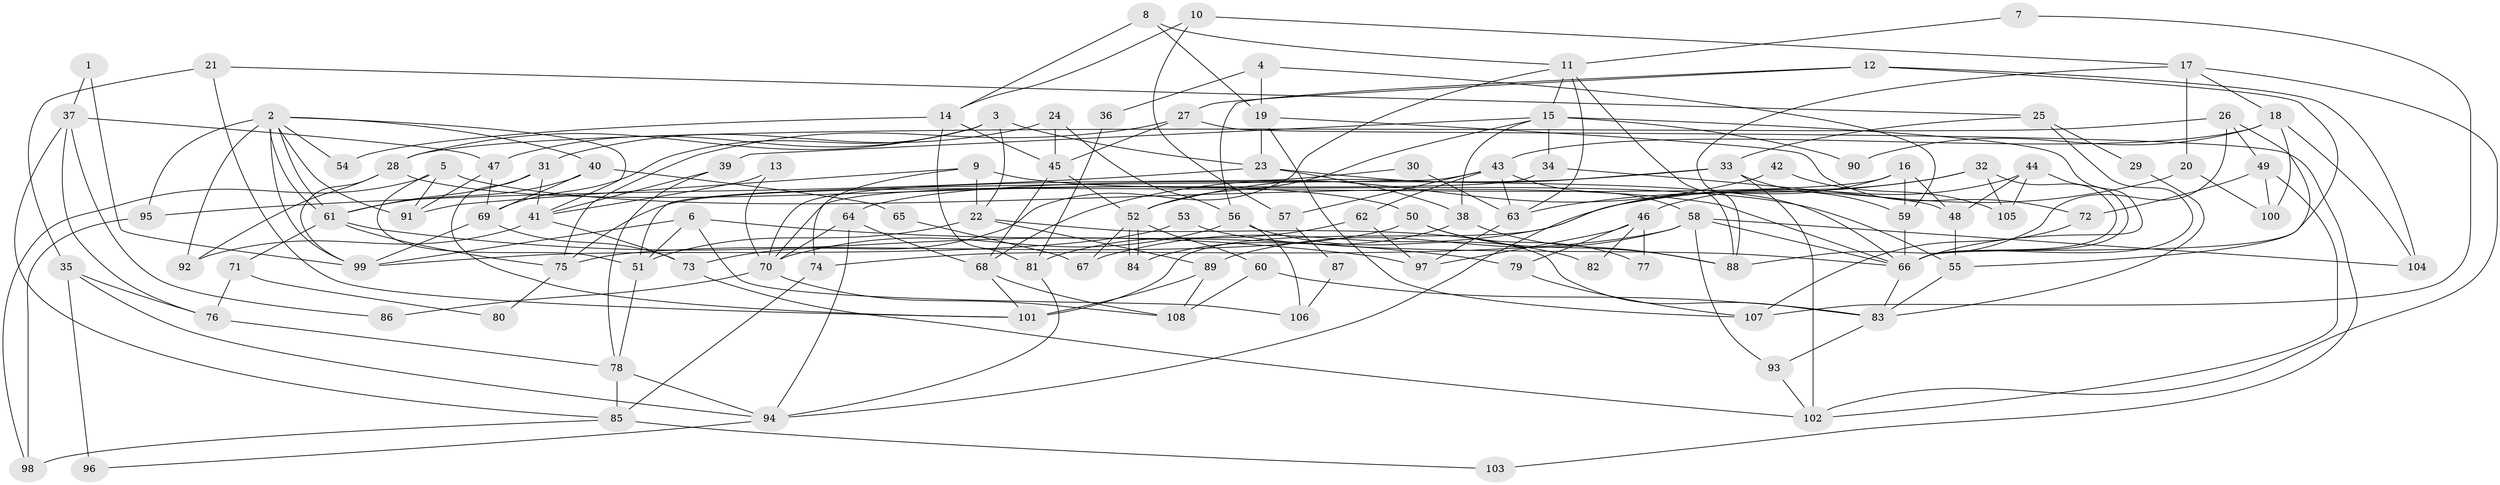 // Generated by graph-tools (version 1.1) at 2025/14/03/09/25 04:14:58]
// undirected, 108 vertices, 216 edges
graph export_dot {
graph [start="1"]
  node [color=gray90,style=filled];
  1;
  2;
  3;
  4;
  5;
  6;
  7;
  8;
  9;
  10;
  11;
  12;
  13;
  14;
  15;
  16;
  17;
  18;
  19;
  20;
  21;
  22;
  23;
  24;
  25;
  26;
  27;
  28;
  29;
  30;
  31;
  32;
  33;
  34;
  35;
  36;
  37;
  38;
  39;
  40;
  41;
  42;
  43;
  44;
  45;
  46;
  47;
  48;
  49;
  50;
  51;
  52;
  53;
  54;
  55;
  56;
  57;
  58;
  59;
  60;
  61;
  62;
  63;
  64;
  65;
  66;
  67;
  68;
  69;
  70;
  71;
  72;
  73;
  74;
  75;
  76;
  77;
  78;
  79;
  80;
  81;
  82;
  83;
  84;
  85;
  86;
  87;
  88;
  89;
  90;
  91;
  92;
  93;
  94;
  95;
  96;
  97;
  98;
  99;
  100;
  101;
  102;
  103;
  104;
  105;
  106;
  107;
  108;
  1 -- 99;
  1 -- 37;
  2 -- 99;
  2 -- 61;
  2 -- 61;
  2 -- 40;
  2 -- 41;
  2 -- 54;
  2 -- 91;
  2 -- 92;
  2 -- 95;
  3 -- 69;
  3 -- 28;
  3 -- 22;
  3 -- 23;
  3 -- 47;
  4 -- 19;
  4 -- 59;
  4 -- 36;
  5 -- 91;
  5 -- 66;
  5 -- 51;
  5 -- 98;
  6 -- 99;
  6 -- 51;
  6 -- 79;
  6 -- 106;
  7 -- 107;
  7 -- 11;
  8 -- 14;
  8 -- 11;
  8 -- 19;
  9 -- 22;
  9 -- 55;
  9 -- 74;
  9 -- 91;
  10 -- 17;
  10 -- 14;
  10 -- 57;
  11 -- 15;
  11 -- 73;
  11 -- 63;
  11 -- 88;
  12 -- 27;
  12 -- 66;
  12 -- 56;
  12 -- 104;
  13 -- 70;
  13 -- 41;
  14 -- 45;
  14 -- 81;
  14 -- 54;
  15 -- 34;
  15 -- 52;
  15 -- 38;
  15 -- 39;
  15 -- 66;
  15 -- 90;
  16 -- 59;
  16 -- 75;
  16 -- 48;
  16 -- 94;
  17 -- 102;
  17 -- 88;
  17 -- 18;
  17 -- 20;
  18 -- 104;
  18 -- 43;
  18 -- 90;
  18 -- 100;
  19 -- 23;
  19 -- 72;
  19 -- 107;
  20 -- 100;
  20 -- 67;
  21 -- 101;
  21 -- 35;
  21 -- 25;
  22 -- 51;
  22 -- 83;
  22 -- 89;
  23 -- 66;
  23 -- 38;
  23 -- 95;
  24 -- 31;
  24 -- 45;
  24 -- 56;
  25 -- 66;
  25 -- 29;
  25 -- 33;
  26 -- 49;
  26 -- 88;
  26 -- 28;
  26 -- 55;
  27 -- 75;
  27 -- 45;
  27 -- 103;
  28 -- 92;
  28 -- 50;
  28 -- 99;
  29 -- 83;
  30 -- 70;
  30 -- 63;
  31 -- 101;
  31 -- 61;
  31 -- 41;
  32 -- 66;
  32 -- 63;
  32 -- 101;
  32 -- 105;
  33 -- 52;
  33 -- 59;
  33 -- 64;
  33 -- 102;
  34 -- 70;
  34 -- 48;
  35 -- 76;
  35 -- 94;
  35 -- 96;
  36 -- 81;
  37 -- 85;
  37 -- 47;
  37 -- 76;
  37 -- 86;
  38 -- 84;
  38 -- 88;
  39 -- 41;
  39 -- 78;
  40 -- 69;
  40 -- 61;
  40 -- 65;
  41 -- 73;
  41 -- 92;
  42 -- 105;
  42 -- 68;
  43 -- 51;
  43 -- 57;
  43 -- 58;
  43 -- 62;
  43 -- 63;
  44 -- 48;
  44 -- 66;
  44 -- 46;
  44 -- 105;
  45 -- 52;
  45 -- 68;
  46 -- 97;
  46 -- 77;
  46 -- 79;
  46 -- 82;
  47 -- 91;
  47 -- 69;
  48 -- 55;
  49 -- 72;
  49 -- 102;
  49 -- 100;
  50 -- 88;
  50 -- 75;
  50 -- 77;
  51 -- 78;
  52 -- 60;
  52 -- 84;
  52 -- 84;
  52 -- 67;
  53 -- 99;
  53 -- 66;
  55 -- 83;
  56 -- 70;
  56 -- 82;
  56 -- 106;
  57 -- 87;
  58 -- 74;
  58 -- 66;
  58 -- 89;
  58 -- 93;
  58 -- 104;
  59 -- 66;
  60 -- 108;
  60 -- 83;
  61 -- 71;
  61 -- 75;
  61 -- 97;
  62 -- 97;
  62 -- 81;
  63 -- 97;
  64 -- 68;
  64 -- 70;
  64 -- 94;
  65 -- 67;
  66 -- 83;
  68 -- 108;
  68 -- 101;
  69 -- 73;
  69 -- 99;
  70 -- 86;
  70 -- 108;
  71 -- 76;
  71 -- 80;
  72 -- 107;
  73 -- 102;
  74 -- 85;
  75 -- 80;
  76 -- 78;
  78 -- 94;
  78 -- 85;
  79 -- 107;
  81 -- 94;
  83 -- 93;
  85 -- 98;
  85 -- 103;
  87 -- 106;
  89 -- 101;
  89 -- 108;
  93 -- 102;
  94 -- 96;
  95 -- 98;
}
